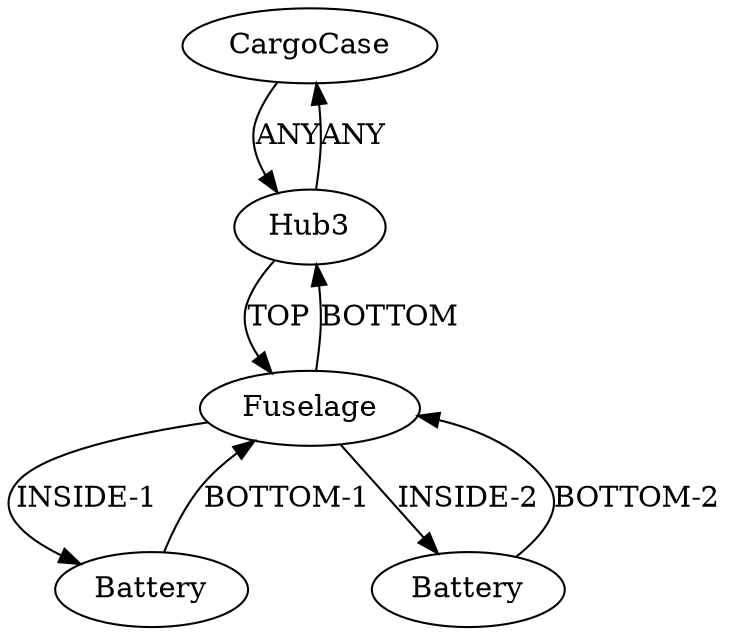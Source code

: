/* Created by igraph 0.10.2 */
digraph {
  0 [
    instance=CargoCase_instance_1
    label=CargoCase
  ];
  1 [
    instance=Fuselage_instance_1
    label=Fuselage
  ];
  2 [
    instance=Hub3_instance_4
    label=Hub3
  ];
  3 [
    instance=Battery_instance_1
    label=Battery
  ];
  4 [
    instance=Battery_instance_2
    label=Battery
  ];

  0 -> 2 [
    label=ANY
  ];
  1 -> 2 [
    label=BOTTOM
  ];
  1 -> 3 [
    label="INSIDE-1"
  ];
  1 -> 4 [
    label="INSIDE-2"
  ];
  2 -> 0 [
    label=ANY
  ];
  2 -> 1 [
    label=TOP
  ];
  3 -> 1 [
    label="BOTTOM-1"
  ];
  4 -> 1 [
    label="BOTTOM-2"
  ];
}
